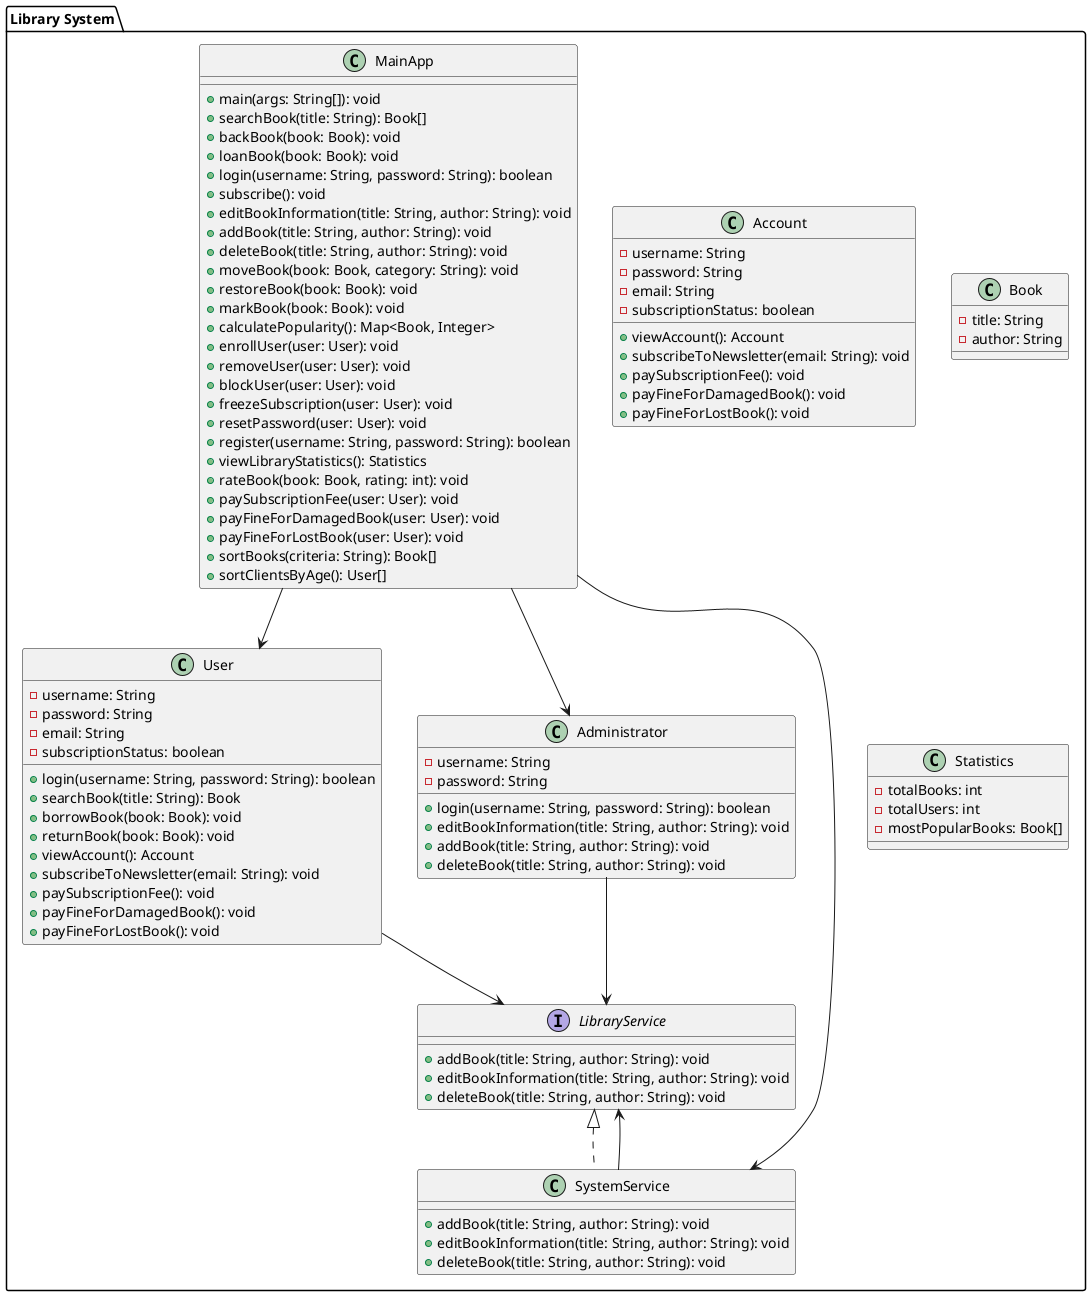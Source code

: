 @startuml
package "Library System" {
    class User {
        - username: String
        - password: String
        - email: String
        - subscriptionStatus: boolean
        + login(username: String, password: String): boolean
        + searchBook(title: String): Book
        + borrowBook(book: Book): void
        + returnBook(book: Book): void
        + viewAccount(): Account
        + subscribeToNewsletter(email: String): void
        + paySubscriptionFee(): void
        + payFineForDamagedBook(): void
        + payFineForLostBook(): void
    }

    class Account {
        - username: String
        - password: String
        - email: String
        - subscriptionStatus: boolean
        + viewAccount(): Account
        + subscribeToNewsletter(email: String): void
        + paySubscriptionFee(): void
        + payFineForDamagedBook(): void
        + payFineForLostBook(): void
    }

    class Administrator {
        - username: String
        - password: String
        + login(username: String, password: String): boolean
        + editBookInformation(title: String, author: String): void
        + addBook(title: String, author: String): void
        + deleteBook(title: String, author: String): void
    }

    interface LibraryService {
        + addBook(title: String, author: String): void
        + editBookInformation(title: String, author: String): void
        + deleteBook(title: String, author: String): void
    }

    class SystemService implements LibraryService {
        + addBook(title: String, author: String): void
        + editBookInformation(title: String, author: String): void
        + deleteBook(title: String, author: String): void
    }

    class MainApp {
        + main(args: String[]): void
        + searchBook(title: String): Book[]
        + backBook(book: Book): void
        + loanBook(book: Book): void
        + login(username: String, password: String): boolean
        + subscribe(): void
        + editBookInformation(title: String, author: String): void
        + addBook(title: String, author: String): void
        + deleteBook(title: String, author: String): void
        + moveBook(book: Book, category: String): void
        + restoreBook(book: Book): void
        + markBook(book: Book): void
        + calculatePopularity(): Map<Book, Integer>
        + enrollUser(user: User): void
        + removeUser(user: User): void
        + blockUser(user: User): void
        + freezeSubscription(user: User): void
        + resetPassword(user: User): void
        + register(username: String, password: String): boolean
        + viewLibraryStatistics(): Statistics
        + rateBook(book: Book, rating: int): void
        + paySubscriptionFee(user: User): void
        + payFineForDamagedBook(user: User): void
        + payFineForLostBook(user: User): void
        + sortBooks(criteria: String): Book[]
        + sortClientsByAge(): User[]
    }

    class Book {
        - title: String
        - author: String
    }

    class Statistics {
        - totalBooks: int
        - totalUsers: int
        - mostPopularBooks: Book[]
    }

    User --> LibraryService
    Administrator --> LibraryService
    SystemService --> LibraryService
    MainApp --> User
    MainApp --> Administrator
    MainApp --> SystemService
}
@enduml


@startuml
!define USER_INTERFACE interface

class User {
  -username: String
  -password: String
  +User(username: String, password: String)
  +searchBook(title: String): Book
  +borrowBook(book: Book): boolean
  +returnBook(book: Book): boolean
}

class Book {
  -title: String
  -author: String
  -category: String
  -status: String
  +Book(title: String, author: String, category: String)
}

class LibrarySystem {
  -users: List<User>
  -books: List<Book>
  -database: Database
  +LibrarySystem(database: Database)
  +login(username: String, password: String): boolean
  +findBook(title: String): Book
  +checkOutBook(user: User, book: Book): boolean
  +returnBook(user: User, book: Book): boolean
  +addUser(user: User): void
  +addBook(book: Book): void
}

class Database {
  -userTable: List<User>
  -bookTable: List<Book>
  +Database()
  +retrieveUser(username: String): User
  +retrieveBook(title: String): Book
  +updateBookStatus(book: Book, status: String): void
}

class MainApp {
  +main(): void
}

USER_INTERFACE User {
  +searchBook(title: String): Book
  +borrowBook(book: Book): boolean
  +returnBook(book: Book): boolean
}

USER_INTERFACE LibrarySystem {
  +login(username: String, password: String): boolean
  +findBook(title: String): Book
  +checkOutBook(user: User, book: Book): boolean
  +returnBook(user: User, book: Book): boolean
  +addUser(user: User): void
  +addBook(book: Book): void
}

USER_INTERFACE Database {
  +retrieveUser(username: String): User
  +retrieveBook(title: String): Book
  +updateBookStatus(book: Book, status: String): void
}
@enduml

@startuml

class User {
  -username: String
  -password: String
  +User(username: String, password: String)
  +searchBook(title: String): Book
  +borrowBook(book: Book): boolean
  +returnBook(book: Book): boolean
}

class Book {
  -title: String
  -author: String
  -category: String
  -status: String
  +Book(title: String, author: String, category: String)
}

class LibrarySystem {
  -users: List<User>
  -books: List<Book>
  -database: Database
  +LibrarySystem(database: Database)
  +login(username: String, password: String): boolean
  +findBook(title: String): Book
  +checkOutBook(user: User, book: Book): boolean
  +returnBook(user: User, book: Book): boolean
  +addUser(user: User): void
  +addBook(book: Book): void
}

class Database {
  -userTable: List<User>
  -bookTable: List<Book>
  +Database()
  +retrieveUser(username: String): User
  +retrieveBook(title: String): Book
  +updateBookStatus(book: Book, status: String): void
}

class MainApp {
  +main(): void
}

note right of MainApp
  This class contains the main method.
end note

@enduml



@startuml

interface LibraryOperations {
  +searchBook(title: String): Book
  +borrowBook(book: Book): boolean
  +returnBook(book: Book): boolean
}

class User implements LibraryOperations {
  -username: String
  -password: String
  +User(username: String, password: String)
  +searchBook(title: String): Book
  +borrowBook(book: Book): boolean
  +returnBook(book: Book): boolean
}

class LibrarySystem {
  -users: List<User>
  -books: List<Book>
  -database: Database
  +LibrarySystem(database: Database)
  +login(username: String, password: String): boolean
  +findBook(title: String): Book
  +checkOutBook(user: User, book: Book): boolean
  +returnBook(user: User, book: Book): boolean
  +addUser(user: User): void
  +addBook(book: Book): void
}

class Book {
  -title: String
  -author: String
  -category: String
  -status: String
  +Book(title: String, author: String, category: String)
}

class Database {
  -userTable: List<User>
  -bookTable: List<Book>
  +Database()
  +retrieveUser(username: String): User
  +retrieveBook(title: String): Book
  +updateBookStatus(book: Book, status: String): void
}

class MainApp {
  +main(): void
}

note right of MainApp
  This class contains the main method.
end note

@enduml


@startuml

interface LibraryOperations {
  +searchBook(title: String): Book
  +borrowBook(book: Book): boolean
  +returnBook(book: Book): boolean
}

class User {
  -username: String
  -password: String
  +User(username: String, password: String)
  +searchBook(title: String): Book
  +borrowBook(book: Book): boolean
  +returnBook(book: Book): boolean
}

class LibrarySystem implements LibraryOperations {
  -users: List<User>
  -books: List<Book>
  -database: Database
  +LibrarySystem(database: Database)
  +login(username: String, password: String): boolean
  +findBook(title: String): Book
  +checkOutBook(user: User, book: Book): boolean
  +returnBook(user: User, book: Book): boolean
  +addUser(user: User): void
  +addBook(book: Book): void
}

class Book {
  -title: String
  -author: String
  -category: String
  -status: String
  +Book(title: String, author: String, category: String)
}

class Database {
  -userTable: List<User>
  -bookTable: List<Book>
  +Database()
  +retrieveUser(username: String): User
  +retrieveBook(title: String): Book
  +updateBookStatus(book: Book, status: String): void
}

class MainApp {
  +main(): void
}

note right of MainApp
  This class contains the main method.
end note

LibraryOperations <|.. User
LibraryOperations <|.. LibrarySystem

@enduml

@startuml
left to right direction
package "Library System" {
package "User" {
class User {
- username: String
- password: String
+ login(username: String, password: String): boolean
+ searchBook(title: String): Book
+ borrowBook(book: Book): boolean
+ returnBook(book: Book): boolean
+ subscribe(): boolean
}
}
package "CustomerService" {
class CustomerService {
+ login(username: String, password: String): boolean
+ editBookInformation(book: Book): boolean
+ addBook(book: Book): boolean
+ deleteBook(book: Book): boolean
}
}
package "LibraryService" {
class LibraryService {
+ login(username: String, password: String): boolean
+ manageBook(book: Book): boolean
+ manageUser(user: User): boolean
+ registerUser(user: User): boolean
}
}
class Book {
- title: String
- author: String
- availability: boolean
+ getTitle(): String
+ getAuthor(): String
+ isAvailable(): boolean
+ setAvailable(availability: boolean): void
}
class SystemService {
+ login(username: String, password: String): boolean
+ manageBook(book: Book): boolean
+ manageUser(user: User): boolean
+ registerUser(user: User): boolean
}
class MainApp {
+ main(args: String[]): void
}
User --> SystemService: "login"
CustomerService --> SystemService: "login"
LibraryService --> SystemService: "login"
CustomerService --> Book: "editBookInformation"
CustomerService --> Book: "addBook"
CustomerService --> Book: "deleteBook"
LibraryService --> Book: "manageBook"
LibraryService --> User: "manageUser"
LibraryService --> User: "registerUser"
MainApp --> User: "searchBook"
MainApp --> User: "borrowBook"
MainApp --> User: "returnBook"
MainApp --> User: "subscribe"
}
@enduml

@startuml
left to right direction

package "Library System" {
    interface DataService {
        + searchBook(title: String): Book
        + borrowBook(book: Book): boolean
        + returnBook(book: Book): boolean
        + addUser(user: User): boolean
        + removeUser(user: User): boolean
        + addBook(book: Book): boolean
        + removeBook(book: Book): boolean
    }

    class DataBase {
        - users: List<User>
        - books: List<Book>
        + addUser(user: User): boolean
        + removeUser(user: User): boolean
        + addBook(book: Book): boolean
        + removeBook(book: Book): boolean
        + getUserByUsername(username: String): User
        + getBookByTitle(title: String): Book
    }

    class User {
        - username: String
        - password: String
        + login(username: String, password: String): boolean
        + getUsername(): String
        + searchBook(title: String): Book
        + borrowBook(book: Book): boolean
        + returnBook(book: Book): boolean
        + subscribe(): boolean
    }

    class Book {
        - title: String
        - author: String
        - availability: boolean
        + getTitle(): String
        + getAuthor(): String
        + isAvailable(): boolean
        + setAvailable(availability: boolean): void
    }

    class CustomerService {
        + login(username: String, password: String): boolean
        + editBookInformation(book: Book): boolean
        + addBook(book: Book): boolean
        + deleteBook(book: Book): boolean
    }

    class LibraryService {
        + login(username: String, password: String): boolean
        + manageBook(book: Book): boolean
        + manageUser(user: User): boolean
        + registerUser(user: User): boolean
    }

    class MainApp {
        + main(args: String[]): void
    }

    User --> DataService: "searchBook"
    User --> DataService: "borrowBook"
    User --> DataService: "returnBook"
    CustomerService --> DataService: "addBook"
    CustomerService --> DataService: "removeBook"
    LibraryService --> DataService: "addUser"
    LibraryService --> DataService: "removeUser"
    LibraryService --> DataService: "addBook"
    LibraryService --> DataService: "removeBook"
}
@enduml